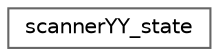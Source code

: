 digraph "Graphical Class Hierarchy"
{
 // INTERACTIVE_SVG=YES
 // LATEX_PDF_SIZE
  bgcolor="transparent";
  edge [fontname=Helvetica,fontsize=10,labelfontname=Helvetica,labelfontsize=10];
  node [fontname=Helvetica,fontsize=10,shape=box,height=0.2,width=0.4];
  rankdir="LR";
  Node0 [label="scannerYY_state",height=0.2,width=0.4,color="grey40", fillcolor="white", style="filled",URL="$d4/dfb/structscanner_y_y__state.html",tooltip=" "];
}

